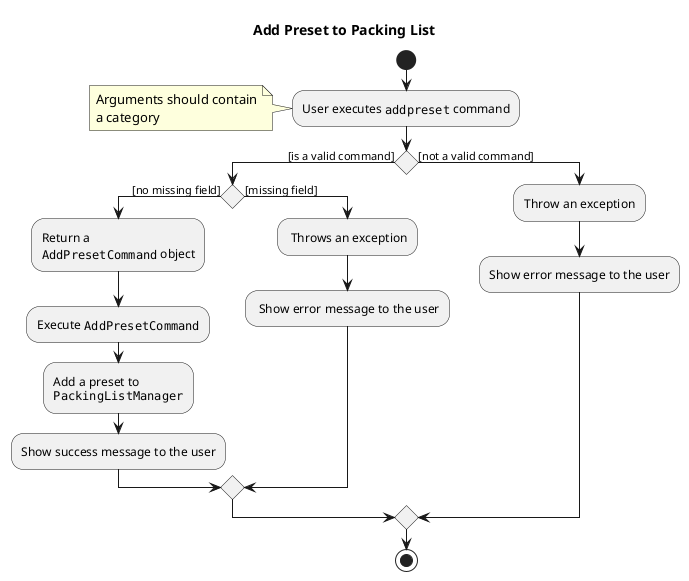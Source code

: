 @startuml
title Add Preset to Packing List

start

:User executes ""addpreset"" command;
note left
  Arguments should contain
  a category
end note

if () then ([is a valid command])


    if () then ([no missing field])

            :Return a
            ""AddPresetCommand"" object;

            :Execute ""AddPresetCommand"";

            :Add a preset to
            ""PackingListManager"";

            :Show success message to the user;

    else ([missing field])
            : Throws an exception;

            : Show error message to the user;
    endif

else ([not a valid command])
    :Throw an exception;

    :Show error message to the user;
endif

stop

@enduml
